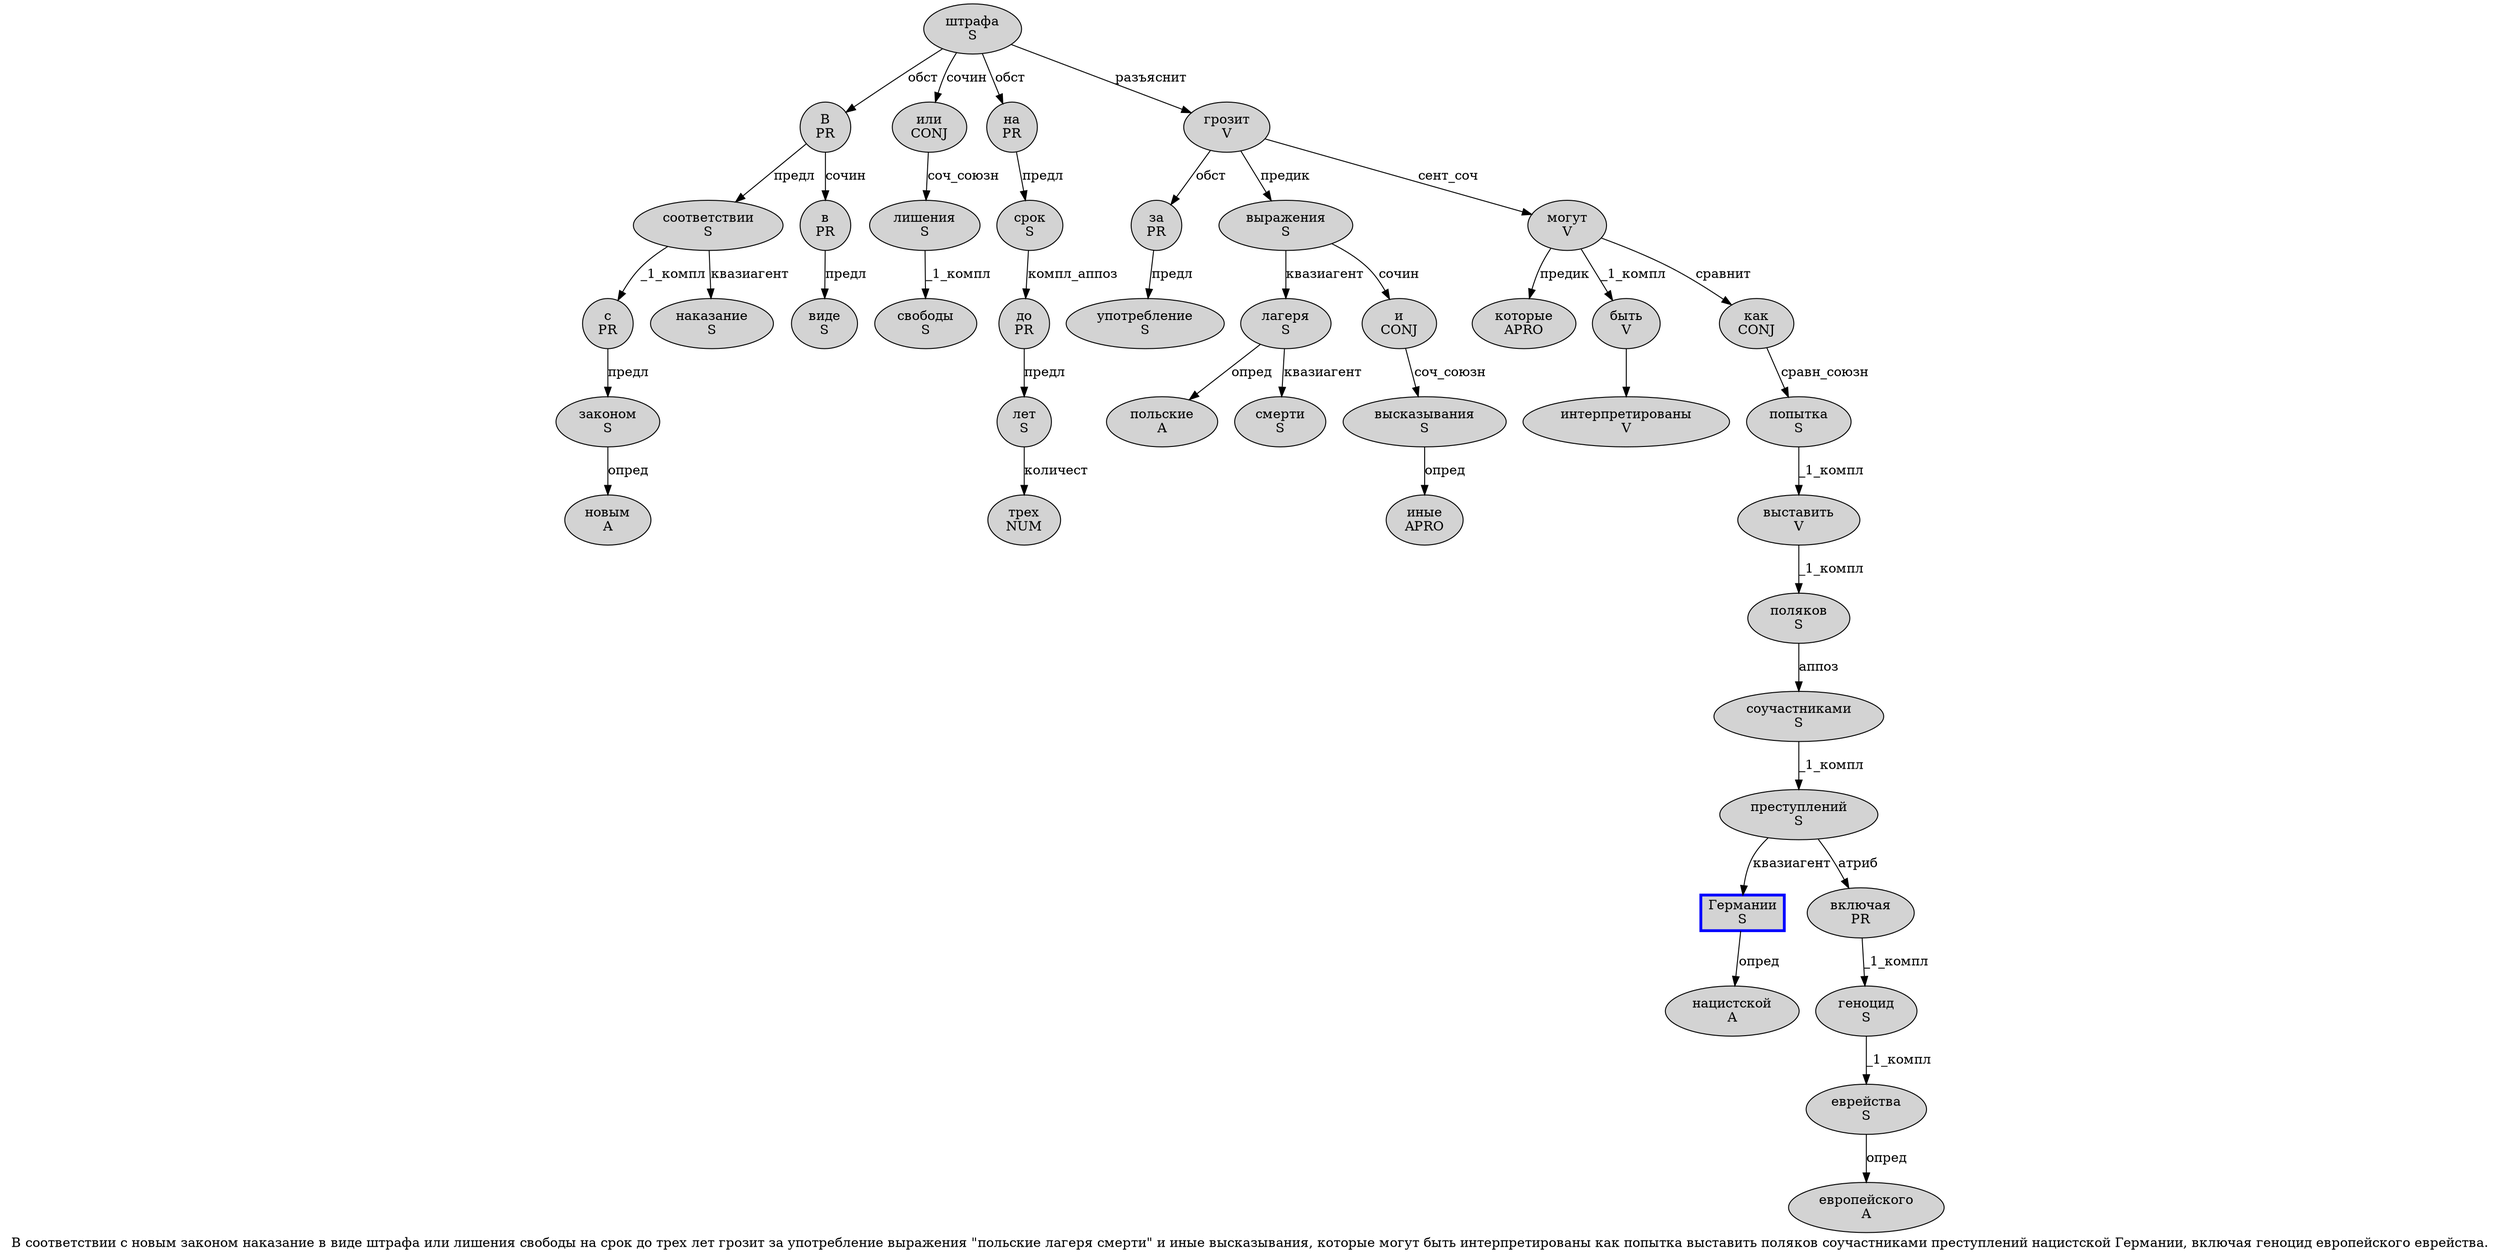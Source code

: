 digraph SENTENCE_308 {
	graph [label="В соответствии с новым законом наказание в виде штрафа или лишения свободы на срок до трех лет грозит за употребление выражения \"польские лагеря смерти\" и иные высказывания, которые могут быть интерпретированы как попытка выставить поляков соучастниками преступлений нацистской Германии, включая геноцид европейского еврейства."]
	node [style=filled]
		0 [label="В
PR" color="" fillcolor=lightgray penwidth=1 shape=ellipse]
		1 [label="соответствии
S" color="" fillcolor=lightgray penwidth=1 shape=ellipse]
		2 [label="с
PR" color="" fillcolor=lightgray penwidth=1 shape=ellipse]
		3 [label="новым
A" color="" fillcolor=lightgray penwidth=1 shape=ellipse]
		4 [label="законом
S" color="" fillcolor=lightgray penwidth=1 shape=ellipse]
		5 [label="наказание
S" color="" fillcolor=lightgray penwidth=1 shape=ellipse]
		6 [label="в
PR" color="" fillcolor=lightgray penwidth=1 shape=ellipse]
		7 [label="виде
S" color="" fillcolor=lightgray penwidth=1 shape=ellipse]
		8 [label="штрафа
S" color="" fillcolor=lightgray penwidth=1 shape=ellipse]
		9 [label="или
CONJ" color="" fillcolor=lightgray penwidth=1 shape=ellipse]
		10 [label="лишения
S" color="" fillcolor=lightgray penwidth=1 shape=ellipse]
		11 [label="свободы
S" color="" fillcolor=lightgray penwidth=1 shape=ellipse]
		12 [label="на
PR" color="" fillcolor=lightgray penwidth=1 shape=ellipse]
		13 [label="срок
S" color="" fillcolor=lightgray penwidth=1 shape=ellipse]
		14 [label="до
PR" color="" fillcolor=lightgray penwidth=1 shape=ellipse]
		15 [label="трех
NUM" color="" fillcolor=lightgray penwidth=1 shape=ellipse]
		16 [label="лет
S" color="" fillcolor=lightgray penwidth=1 shape=ellipse]
		17 [label="грозит
V" color="" fillcolor=lightgray penwidth=1 shape=ellipse]
		18 [label="за
PR" color="" fillcolor=lightgray penwidth=1 shape=ellipse]
		19 [label="употребление
S" color="" fillcolor=lightgray penwidth=1 shape=ellipse]
		20 [label="выражения
S" color="" fillcolor=lightgray penwidth=1 shape=ellipse]
		22 [label="польские
A" color="" fillcolor=lightgray penwidth=1 shape=ellipse]
		23 [label="лагеря
S" color="" fillcolor=lightgray penwidth=1 shape=ellipse]
		24 [label="смерти
S" color="" fillcolor=lightgray penwidth=1 shape=ellipse]
		26 [label="и
CONJ" color="" fillcolor=lightgray penwidth=1 shape=ellipse]
		27 [label="иные
APRO" color="" fillcolor=lightgray penwidth=1 shape=ellipse]
		28 [label="высказывания
S" color="" fillcolor=lightgray penwidth=1 shape=ellipse]
		30 [label="которые
APRO" color="" fillcolor=lightgray penwidth=1 shape=ellipse]
		31 [label="могут
V" color="" fillcolor=lightgray penwidth=1 shape=ellipse]
		32 [label="быть
V" color="" fillcolor=lightgray penwidth=1 shape=ellipse]
		33 [label="интерпретированы
V" color="" fillcolor=lightgray penwidth=1 shape=ellipse]
		34 [label="как
CONJ" color="" fillcolor=lightgray penwidth=1 shape=ellipse]
		35 [label="попытка
S" color="" fillcolor=lightgray penwidth=1 shape=ellipse]
		36 [label="выставить
V" color="" fillcolor=lightgray penwidth=1 shape=ellipse]
		37 [label="поляков
S" color="" fillcolor=lightgray penwidth=1 shape=ellipse]
		38 [label="соучастниками
S" color="" fillcolor=lightgray penwidth=1 shape=ellipse]
		39 [label="преступлений
S" color="" fillcolor=lightgray penwidth=1 shape=ellipse]
		40 [label="нацистской
A" color="" fillcolor=lightgray penwidth=1 shape=ellipse]
		41 [label="Германии
S" color=blue fillcolor=lightgray penwidth=3 shape=box]
		43 [label="включая
PR" color="" fillcolor=lightgray penwidth=1 shape=ellipse]
		44 [label="геноцид
S" color="" fillcolor=lightgray penwidth=1 shape=ellipse]
		45 [label="европейского
A" color="" fillcolor=lightgray penwidth=1 shape=ellipse]
		46 [label="еврейства
S" color="" fillcolor=lightgray penwidth=1 shape=ellipse]
			31 -> 30 [label="предик"]
			31 -> 32 [label="_1_компл"]
			31 -> 34 [label="сравнит"]
			17 -> 18 [label="обст"]
			17 -> 20 [label="предик"]
			17 -> 31 [label="сент_соч"]
			4 -> 3 [label="опред"]
			34 -> 35 [label="сравн_союзн"]
			20 -> 23 [label="квазиагент"]
			20 -> 26 [label="сочин"]
			35 -> 36 [label="_1_компл"]
			43 -> 44 [label="_1_компл"]
			39 -> 41 [label="квазиагент"]
			39 -> 43 [label="атриб"]
			2 -> 4 [label="предл"]
			9 -> 10 [label="соч_союзн"]
			1 -> 2 [label="_1_компл"]
			1 -> 5 [label="квазиагент"]
			37 -> 38 [label="аппоз"]
			6 -> 7 [label="предл"]
			16 -> 15 [label="количест"]
			44 -> 46 [label="_1_компл"]
			28 -> 27 [label="опред"]
			26 -> 28 [label="соч_союзн"]
			14 -> 16 [label="предл"]
			13 -> 14 [label="компл_аппоз"]
			23 -> 22 [label="опред"]
			23 -> 24 [label="квазиагент"]
			46 -> 45 [label="опред"]
			38 -> 39 [label="_1_компл"]
			8 -> 0 [label="обст"]
			8 -> 9 [label="сочин"]
			8 -> 12 [label="обст"]
			8 -> 17 [label="разъяснит"]
			0 -> 1 [label="предл"]
			0 -> 6 [label="сочин"]
			10 -> 11 [label="_1_компл"]
			36 -> 37 [label="_1_компл"]
			41 -> 40 [label="опред"]
			18 -> 19 [label="предл"]
			32 -> 33
			12 -> 13 [label="предл"]
}
